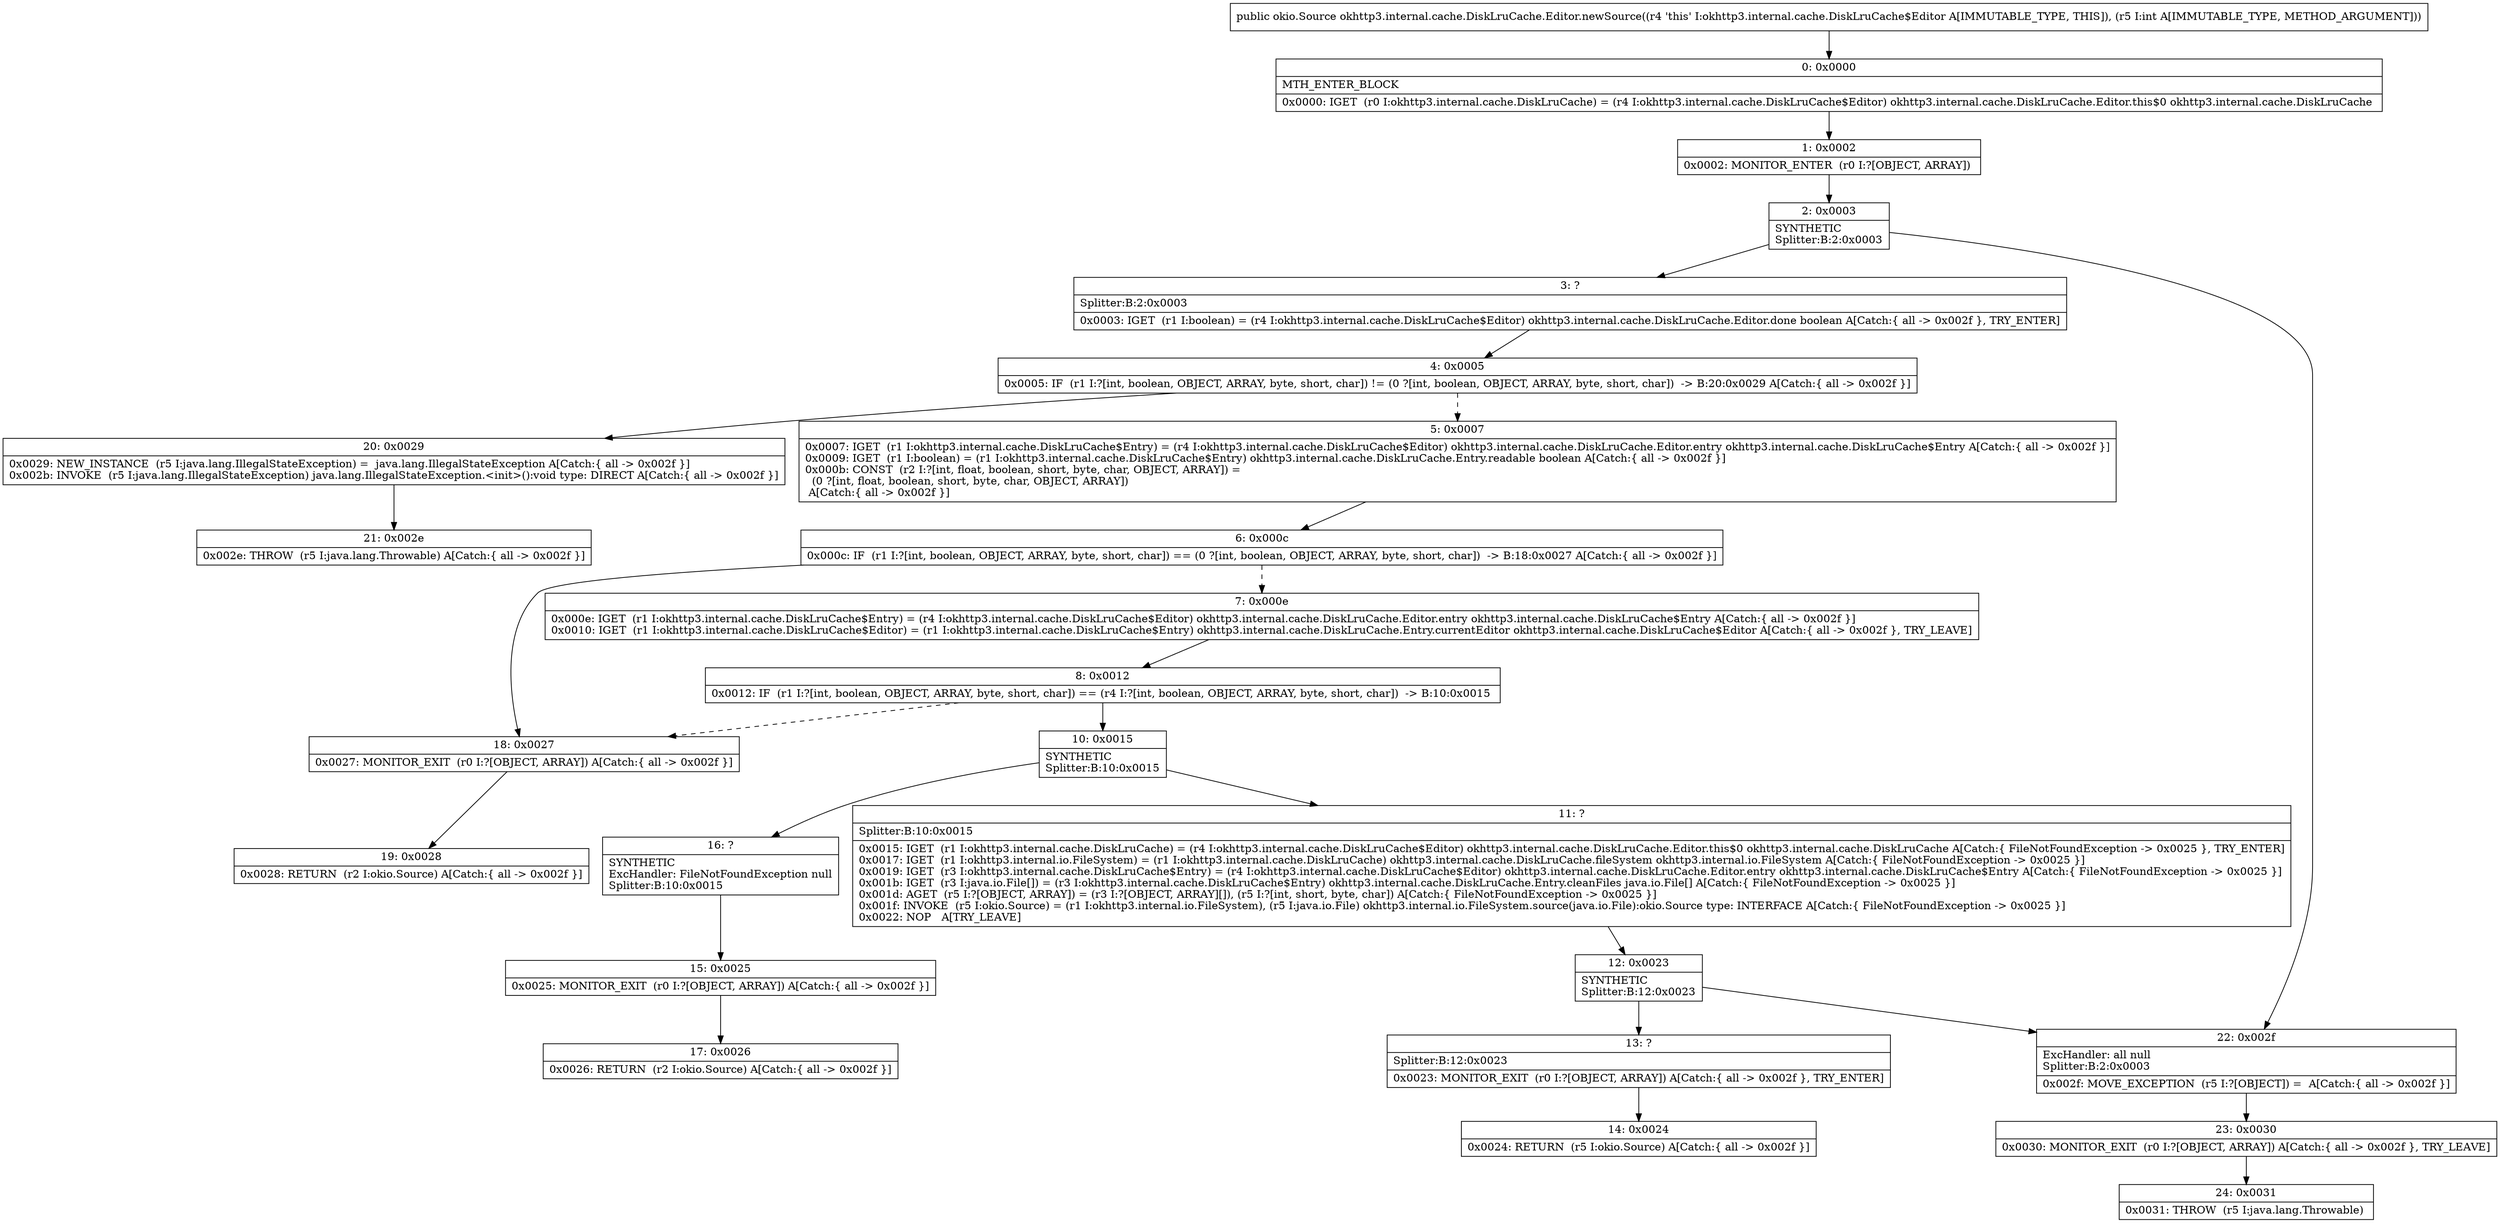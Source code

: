 digraph "CFG forokhttp3.internal.cache.DiskLruCache.Editor.newSource(I)Lokio\/Source;" {
Node_0 [shape=record,label="{0\:\ 0x0000|MTH_ENTER_BLOCK\l|0x0000: IGET  (r0 I:okhttp3.internal.cache.DiskLruCache) = (r4 I:okhttp3.internal.cache.DiskLruCache$Editor) okhttp3.internal.cache.DiskLruCache.Editor.this$0 okhttp3.internal.cache.DiskLruCache \l}"];
Node_1 [shape=record,label="{1\:\ 0x0002|0x0002: MONITOR_ENTER  (r0 I:?[OBJECT, ARRAY]) \l}"];
Node_2 [shape=record,label="{2\:\ 0x0003|SYNTHETIC\lSplitter:B:2:0x0003\l}"];
Node_3 [shape=record,label="{3\:\ ?|Splitter:B:2:0x0003\l|0x0003: IGET  (r1 I:boolean) = (r4 I:okhttp3.internal.cache.DiskLruCache$Editor) okhttp3.internal.cache.DiskLruCache.Editor.done boolean A[Catch:\{ all \-\> 0x002f \}, TRY_ENTER]\l}"];
Node_4 [shape=record,label="{4\:\ 0x0005|0x0005: IF  (r1 I:?[int, boolean, OBJECT, ARRAY, byte, short, char]) != (0 ?[int, boolean, OBJECT, ARRAY, byte, short, char])  \-\> B:20:0x0029 A[Catch:\{ all \-\> 0x002f \}]\l}"];
Node_5 [shape=record,label="{5\:\ 0x0007|0x0007: IGET  (r1 I:okhttp3.internal.cache.DiskLruCache$Entry) = (r4 I:okhttp3.internal.cache.DiskLruCache$Editor) okhttp3.internal.cache.DiskLruCache.Editor.entry okhttp3.internal.cache.DiskLruCache$Entry A[Catch:\{ all \-\> 0x002f \}]\l0x0009: IGET  (r1 I:boolean) = (r1 I:okhttp3.internal.cache.DiskLruCache$Entry) okhttp3.internal.cache.DiskLruCache.Entry.readable boolean A[Catch:\{ all \-\> 0x002f \}]\l0x000b: CONST  (r2 I:?[int, float, boolean, short, byte, char, OBJECT, ARRAY]) = \l  (0 ?[int, float, boolean, short, byte, char, OBJECT, ARRAY])\l A[Catch:\{ all \-\> 0x002f \}]\l}"];
Node_6 [shape=record,label="{6\:\ 0x000c|0x000c: IF  (r1 I:?[int, boolean, OBJECT, ARRAY, byte, short, char]) == (0 ?[int, boolean, OBJECT, ARRAY, byte, short, char])  \-\> B:18:0x0027 A[Catch:\{ all \-\> 0x002f \}]\l}"];
Node_7 [shape=record,label="{7\:\ 0x000e|0x000e: IGET  (r1 I:okhttp3.internal.cache.DiskLruCache$Entry) = (r4 I:okhttp3.internal.cache.DiskLruCache$Editor) okhttp3.internal.cache.DiskLruCache.Editor.entry okhttp3.internal.cache.DiskLruCache$Entry A[Catch:\{ all \-\> 0x002f \}]\l0x0010: IGET  (r1 I:okhttp3.internal.cache.DiskLruCache$Editor) = (r1 I:okhttp3.internal.cache.DiskLruCache$Entry) okhttp3.internal.cache.DiskLruCache.Entry.currentEditor okhttp3.internal.cache.DiskLruCache$Editor A[Catch:\{ all \-\> 0x002f \}, TRY_LEAVE]\l}"];
Node_8 [shape=record,label="{8\:\ 0x0012|0x0012: IF  (r1 I:?[int, boolean, OBJECT, ARRAY, byte, short, char]) == (r4 I:?[int, boolean, OBJECT, ARRAY, byte, short, char])  \-\> B:10:0x0015 \l}"];
Node_10 [shape=record,label="{10\:\ 0x0015|SYNTHETIC\lSplitter:B:10:0x0015\l}"];
Node_11 [shape=record,label="{11\:\ ?|Splitter:B:10:0x0015\l|0x0015: IGET  (r1 I:okhttp3.internal.cache.DiskLruCache) = (r4 I:okhttp3.internal.cache.DiskLruCache$Editor) okhttp3.internal.cache.DiskLruCache.Editor.this$0 okhttp3.internal.cache.DiskLruCache A[Catch:\{ FileNotFoundException \-\> 0x0025 \}, TRY_ENTER]\l0x0017: IGET  (r1 I:okhttp3.internal.io.FileSystem) = (r1 I:okhttp3.internal.cache.DiskLruCache) okhttp3.internal.cache.DiskLruCache.fileSystem okhttp3.internal.io.FileSystem A[Catch:\{ FileNotFoundException \-\> 0x0025 \}]\l0x0019: IGET  (r3 I:okhttp3.internal.cache.DiskLruCache$Entry) = (r4 I:okhttp3.internal.cache.DiskLruCache$Editor) okhttp3.internal.cache.DiskLruCache.Editor.entry okhttp3.internal.cache.DiskLruCache$Entry A[Catch:\{ FileNotFoundException \-\> 0x0025 \}]\l0x001b: IGET  (r3 I:java.io.File[]) = (r3 I:okhttp3.internal.cache.DiskLruCache$Entry) okhttp3.internal.cache.DiskLruCache.Entry.cleanFiles java.io.File[] A[Catch:\{ FileNotFoundException \-\> 0x0025 \}]\l0x001d: AGET  (r5 I:?[OBJECT, ARRAY]) = (r3 I:?[OBJECT, ARRAY][]), (r5 I:?[int, short, byte, char]) A[Catch:\{ FileNotFoundException \-\> 0x0025 \}]\l0x001f: INVOKE  (r5 I:okio.Source) = (r1 I:okhttp3.internal.io.FileSystem), (r5 I:java.io.File) okhttp3.internal.io.FileSystem.source(java.io.File):okio.Source type: INTERFACE A[Catch:\{ FileNotFoundException \-\> 0x0025 \}]\l0x0022: NOP   A[TRY_LEAVE]\l}"];
Node_12 [shape=record,label="{12\:\ 0x0023|SYNTHETIC\lSplitter:B:12:0x0023\l}"];
Node_13 [shape=record,label="{13\:\ ?|Splitter:B:12:0x0023\l|0x0023: MONITOR_EXIT  (r0 I:?[OBJECT, ARRAY]) A[Catch:\{ all \-\> 0x002f \}, TRY_ENTER]\l}"];
Node_14 [shape=record,label="{14\:\ 0x0024|0x0024: RETURN  (r5 I:okio.Source) A[Catch:\{ all \-\> 0x002f \}]\l}"];
Node_15 [shape=record,label="{15\:\ 0x0025|0x0025: MONITOR_EXIT  (r0 I:?[OBJECT, ARRAY]) A[Catch:\{ all \-\> 0x002f \}]\l}"];
Node_16 [shape=record,label="{16\:\ ?|SYNTHETIC\lExcHandler: FileNotFoundException null\lSplitter:B:10:0x0015\l}"];
Node_17 [shape=record,label="{17\:\ 0x0026|0x0026: RETURN  (r2 I:okio.Source) A[Catch:\{ all \-\> 0x002f \}]\l}"];
Node_18 [shape=record,label="{18\:\ 0x0027|0x0027: MONITOR_EXIT  (r0 I:?[OBJECT, ARRAY]) A[Catch:\{ all \-\> 0x002f \}]\l}"];
Node_19 [shape=record,label="{19\:\ 0x0028|0x0028: RETURN  (r2 I:okio.Source) A[Catch:\{ all \-\> 0x002f \}]\l}"];
Node_20 [shape=record,label="{20\:\ 0x0029|0x0029: NEW_INSTANCE  (r5 I:java.lang.IllegalStateException) =  java.lang.IllegalStateException A[Catch:\{ all \-\> 0x002f \}]\l0x002b: INVOKE  (r5 I:java.lang.IllegalStateException) java.lang.IllegalStateException.\<init\>():void type: DIRECT A[Catch:\{ all \-\> 0x002f \}]\l}"];
Node_21 [shape=record,label="{21\:\ 0x002e|0x002e: THROW  (r5 I:java.lang.Throwable) A[Catch:\{ all \-\> 0x002f \}]\l}"];
Node_22 [shape=record,label="{22\:\ 0x002f|ExcHandler: all null\lSplitter:B:2:0x0003\l|0x002f: MOVE_EXCEPTION  (r5 I:?[OBJECT]) =  A[Catch:\{ all \-\> 0x002f \}]\l}"];
Node_23 [shape=record,label="{23\:\ 0x0030|0x0030: MONITOR_EXIT  (r0 I:?[OBJECT, ARRAY]) A[Catch:\{ all \-\> 0x002f \}, TRY_LEAVE]\l}"];
Node_24 [shape=record,label="{24\:\ 0x0031|0x0031: THROW  (r5 I:java.lang.Throwable) \l}"];
MethodNode[shape=record,label="{public okio.Source okhttp3.internal.cache.DiskLruCache.Editor.newSource((r4 'this' I:okhttp3.internal.cache.DiskLruCache$Editor A[IMMUTABLE_TYPE, THIS]), (r5 I:int A[IMMUTABLE_TYPE, METHOD_ARGUMENT])) }"];
MethodNode -> Node_0;
Node_0 -> Node_1;
Node_1 -> Node_2;
Node_2 -> Node_3;
Node_2 -> Node_22;
Node_3 -> Node_4;
Node_4 -> Node_5[style=dashed];
Node_4 -> Node_20;
Node_5 -> Node_6;
Node_6 -> Node_7[style=dashed];
Node_6 -> Node_18;
Node_7 -> Node_8;
Node_8 -> Node_10;
Node_8 -> Node_18[style=dashed];
Node_10 -> Node_11;
Node_10 -> Node_16;
Node_11 -> Node_12;
Node_12 -> Node_13;
Node_12 -> Node_22;
Node_13 -> Node_14;
Node_15 -> Node_17;
Node_16 -> Node_15;
Node_18 -> Node_19;
Node_20 -> Node_21;
Node_22 -> Node_23;
Node_23 -> Node_24;
}

